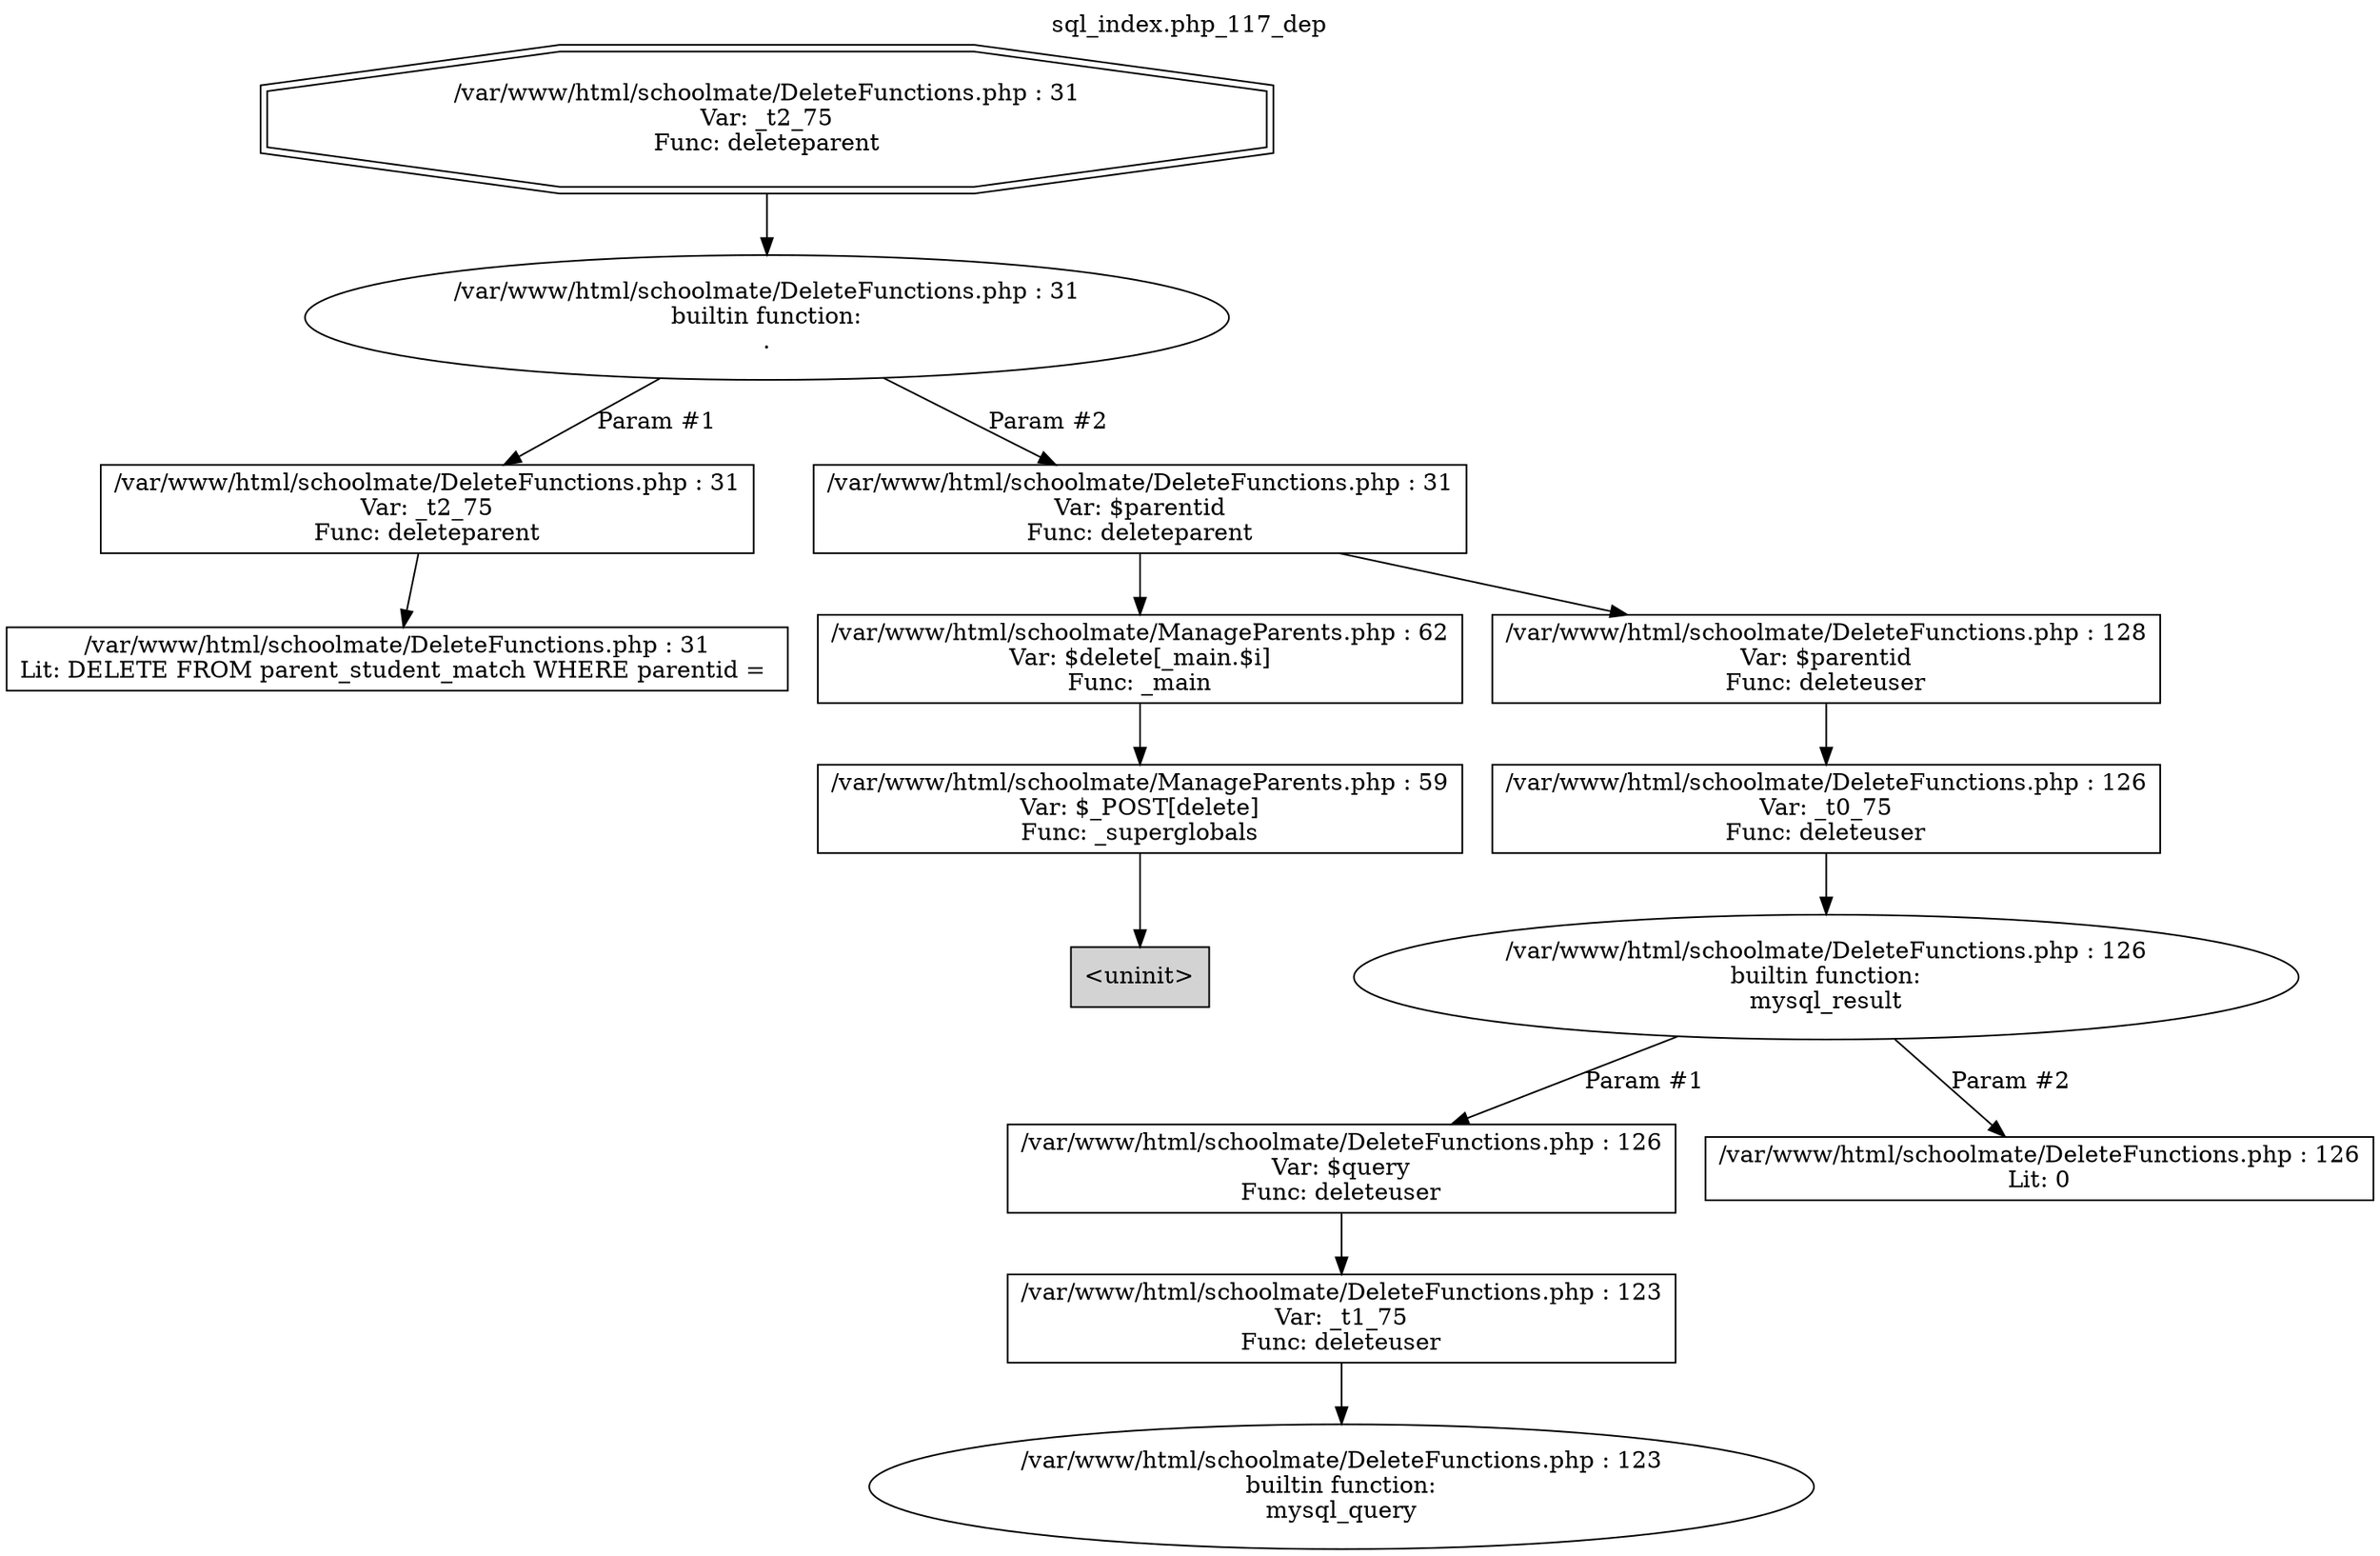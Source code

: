 digraph cfg {
  label="sql_index.php_117_dep";
  labelloc=t;
  n1 [shape=doubleoctagon, label="/var/www/html/schoolmate/DeleteFunctions.php : 31\nVar: _t2_75\nFunc: deleteparent\n"];
  n2 [shape=ellipse, label="/var/www/html/schoolmate/DeleteFunctions.php : 31\nbuiltin function:\n.\n"];
  n3 [shape=box, label="/var/www/html/schoolmate/DeleteFunctions.php : 31\nVar: _t2_75\nFunc: deleteparent\n"];
  n4 [shape=box, label="/var/www/html/schoolmate/DeleteFunctions.php : 31\nLit: DELETE FROM parent_student_match WHERE parentid = \n"];
  n5 [shape=box, label="/var/www/html/schoolmate/DeleteFunctions.php : 31\nVar: $parentid\nFunc: deleteparent\n"];
  n6 [shape=box, label="/var/www/html/schoolmate/ManageParents.php : 62\nVar: $delete[_main.$i]\nFunc: _main\n"];
  n7 [shape=box, label="/var/www/html/schoolmate/ManageParents.php : 59\nVar: $_POST[delete]\nFunc: _superglobals\n"];
  n8 [shape=box, label="<uninit>",style=filled];
  n9 [shape=box, label="/var/www/html/schoolmate/DeleteFunctions.php : 128\nVar: $parentid\nFunc: deleteuser\n"];
  n10 [shape=box, label="/var/www/html/schoolmate/DeleteFunctions.php : 126\nVar: _t0_75\nFunc: deleteuser\n"];
  n11 [shape=ellipse, label="/var/www/html/schoolmate/DeleteFunctions.php : 126\nbuiltin function:\nmysql_result\n"];
  n12 [shape=box, label="/var/www/html/schoolmate/DeleteFunctions.php : 126\nVar: $query\nFunc: deleteuser\n"];
  n13 [shape=box, label="/var/www/html/schoolmate/DeleteFunctions.php : 123\nVar: _t1_75\nFunc: deleteuser\n"];
  n14 [shape=ellipse, label="/var/www/html/schoolmate/DeleteFunctions.php : 123\nbuiltin function:\nmysql_query\n"];
  n15 [shape=box, label="/var/www/html/schoolmate/DeleteFunctions.php : 126\nLit: 0\n"];
  n1 -> n2;
  n3 -> n4;
  n2 -> n3[label="Param #1"];
  n2 -> n5[label="Param #2"];
  n7 -> n8;
  n6 -> n7;
  n5 -> n6;
  n5 -> n9;
  n10 -> n11;
  n13 -> n14;
  n12 -> n13;
  n11 -> n12[label="Param #1"];
  n11 -> n15[label="Param #2"];
  n9 -> n10;
}
